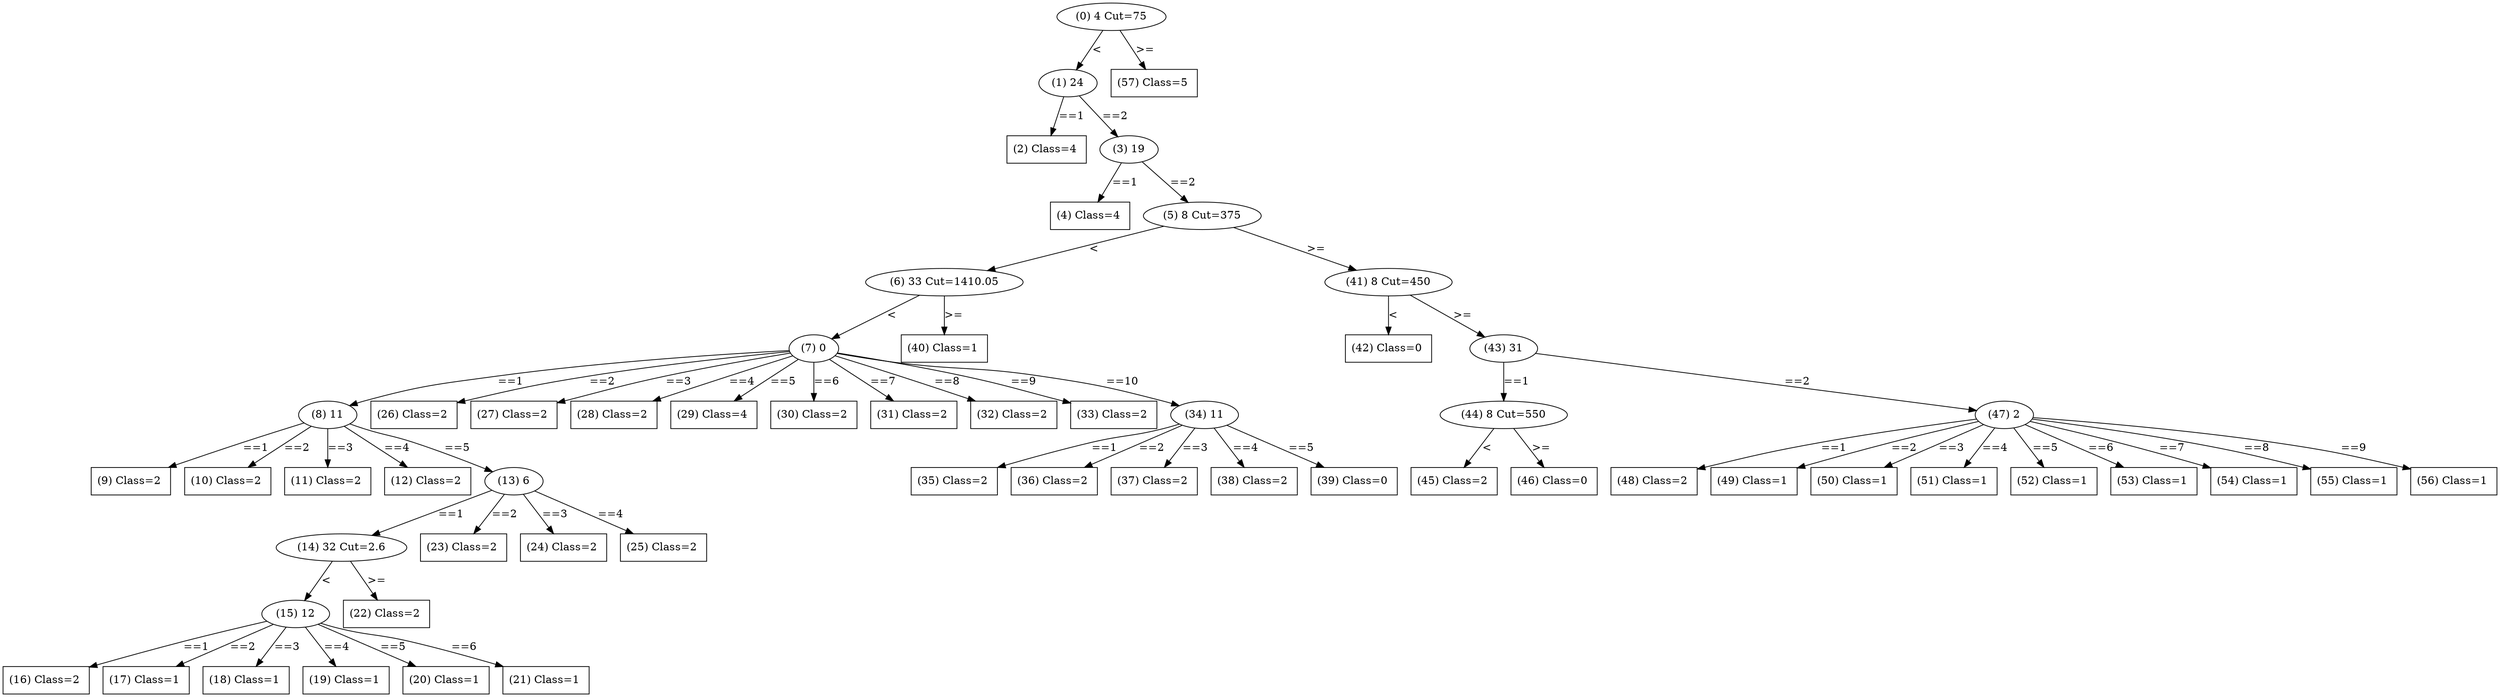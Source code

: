 digraph 1 {
    node [shape=ellipse]
    node [shape=ellipse]
    "(0) 4 Cut=75" -> "(1) 24" [label="<"]
    node [shape=box]
    "(0) 4 Cut=75" -> "(57) Class=5 " [label=">="]
    node [shape=box]
    "(1) 24" -> "(2) Class=4 " [label="==1"]
    node [shape=ellipse]
    "(1) 24" -> "(3) 19" [label="==2"]
    node [shape=box]
    "(3) 19" -> "(4) Class=4 " [label="==1"]
    node [shape=ellipse]
    "(3) 19" -> "(5) 8 Cut=375" [label="==2"]
    node [shape=ellipse]
    "(5) 8 Cut=375" -> "(6) 33 Cut=1410.05" [label="<"]
    node [shape=ellipse]
    "(5) 8 Cut=375" -> "(41) 8 Cut=450" [label=">="]
    node [shape=ellipse]
    "(6) 33 Cut=1410.05" -> "(7) 0" [label="<"]
    node [shape=box]
    "(6) 33 Cut=1410.05" -> "(40) Class=1 " [label=">="]
    node [shape=ellipse]
    "(7) 0" -> "(8) 11" [label="==1"]
    node [shape=box]
    "(7) 0" -> "(26) Class=2 " [label="==2"]
    node [shape=box]
    "(7) 0" -> "(27) Class=2 " [label="==3"]
    node [shape=box]
    "(7) 0" -> "(28) Class=2 " [label="==4"]
    node [shape=box]
    "(7) 0" -> "(29) Class=4 " [label="==5"]
    node [shape=box]
    "(7) 0" -> "(30) Class=2 " [label="==6"]
    node [shape=box]
    "(7) 0" -> "(31) Class=2 " [label="==7"]
    node [shape=box]
    "(7) 0" -> "(32) Class=2 " [label="==8"]
    node [shape=box]
    "(7) 0" -> "(33) Class=2 " [label="==9"]
    node [shape=ellipse]
    "(7) 0" -> "(34) 11" [label="==10"]
    node [shape=box]
    "(8) 11" -> "(9) Class=2 " [label="==1"]
    node [shape=box]
    "(8) 11" -> "(10) Class=2 " [label="==2"]
    node [shape=box]
    "(8) 11" -> "(11) Class=2 " [label="==3"]
    node [shape=box]
    "(8) 11" -> "(12) Class=2 " [label="==4"]
    node [shape=ellipse]
    "(8) 11" -> "(13) 6" [label="==5"]
    node [shape=ellipse]
    "(13) 6" -> "(14) 32 Cut=2.6" [label="==1"]
    node [shape=box]
    "(13) 6" -> "(23) Class=2 " [label="==2"]
    node [shape=box]
    "(13) 6" -> "(24) Class=2 " [label="==3"]
    node [shape=box]
    "(13) 6" -> "(25) Class=2 " [label="==4"]
    node [shape=ellipse]
    "(14) 32 Cut=2.6" -> "(15) 12" [label="<"]
    node [shape=box]
    "(14) 32 Cut=2.6" -> "(22) Class=2 " [label=">="]
    node [shape=box]
    "(15) 12" -> "(16) Class=2 " [label="==1"]
    node [shape=box]
    "(15) 12" -> "(17) Class=1 " [label="==2"]
    node [shape=box]
    "(15) 12" -> "(18) Class=1 " [label="==3"]
    node [shape=box]
    "(15) 12" -> "(19) Class=1 " [label="==4"]
    node [shape=box]
    "(15) 12" -> "(20) Class=1 " [label="==5"]
    node [shape=box]
    "(15) 12" -> "(21) Class=1 " [label="==6"]
    node [shape=box]
    "(34) 11" -> "(35) Class=2 " [label="==1"]
    node [shape=box]
    "(34) 11" -> "(36) Class=2 " [label="==2"]
    node [shape=box]
    "(34) 11" -> "(37) Class=2 " [label="==3"]
    node [shape=box]
    "(34) 11" -> "(38) Class=2 " [label="==4"]
    node [shape=box]
    "(34) 11" -> "(39) Class=0 " [label="==5"]
    node [shape=box]
    "(41) 8 Cut=450" -> "(42) Class=0 " [label="<"]
    node [shape=ellipse]
    "(41) 8 Cut=450" -> "(43) 31" [label=">="]
    node [shape=ellipse]
    "(43) 31" -> "(44) 8 Cut=550" [label="==1"]
    node [shape=ellipse]
    "(43) 31" -> "(47) 2" [label="==2"]
    node [shape=box]
    "(44) 8 Cut=550" -> "(45) Class=2 " [label="<"]
    node [shape=box]
    "(44) 8 Cut=550" -> "(46) Class=0 " [label=">="]
    node [shape=box]
    "(47) 2" -> "(48) Class=2 " [label="==1"]
    node [shape=box]
    "(47) 2" -> "(49) Class=1 " [label="==2"]
    node [shape=box]
    "(47) 2" -> "(50) Class=1 " [label="==3"]
    node [shape=box]
    "(47) 2" -> "(51) Class=1 " [label="==4"]
    node [shape=box]
    "(47) 2" -> "(52) Class=1 " [label="==5"]
    node [shape=box]
    "(47) 2" -> "(53) Class=1 " [label="==6"]
    node [shape=box]
    "(47) 2" -> "(54) Class=1 " [label="==7"]
    node [shape=box]
    "(47) 2" -> "(55) Class=1 " [label="==8"]
    node [shape=box]
    "(47) 2" -> "(56) Class=1 " [label="==9"]
}
